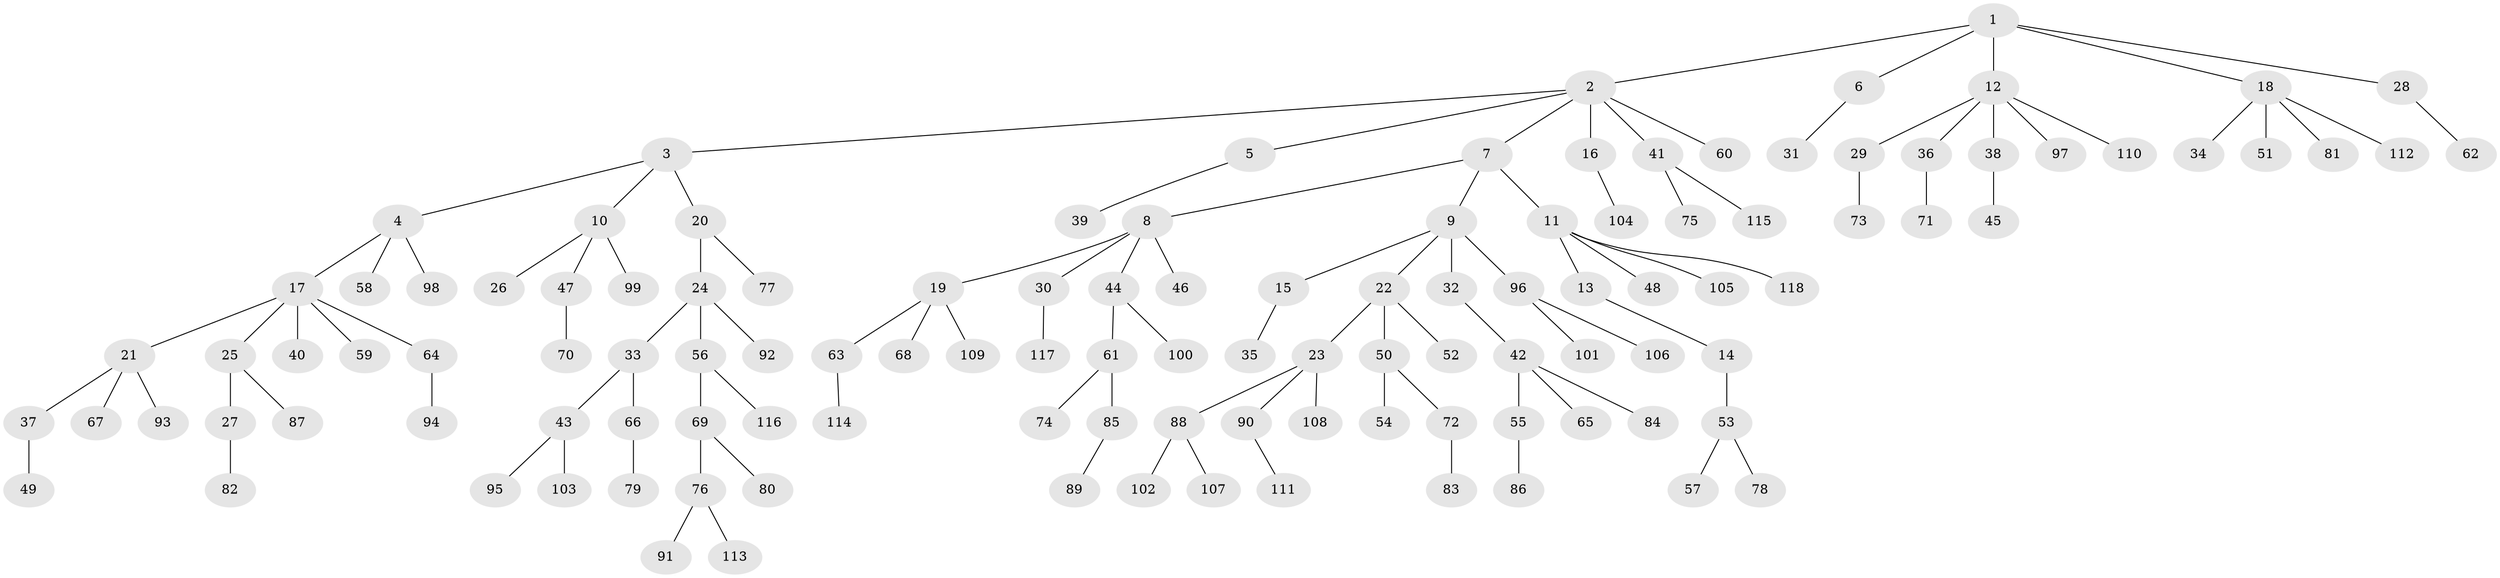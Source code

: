 // Generated by graph-tools (version 1.1) at 2025/50/03/09/25 03:50:21]
// undirected, 118 vertices, 117 edges
graph export_dot {
graph [start="1"]
  node [color=gray90,style=filled];
  1;
  2;
  3;
  4;
  5;
  6;
  7;
  8;
  9;
  10;
  11;
  12;
  13;
  14;
  15;
  16;
  17;
  18;
  19;
  20;
  21;
  22;
  23;
  24;
  25;
  26;
  27;
  28;
  29;
  30;
  31;
  32;
  33;
  34;
  35;
  36;
  37;
  38;
  39;
  40;
  41;
  42;
  43;
  44;
  45;
  46;
  47;
  48;
  49;
  50;
  51;
  52;
  53;
  54;
  55;
  56;
  57;
  58;
  59;
  60;
  61;
  62;
  63;
  64;
  65;
  66;
  67;
  68;
  69;
  70;
  71;
  72;
  73;
  74;
  75;
  76;
  77;
  78;
  79;
  80;
  81;
  82;
  83;
  84;
  85;
  86;
  87;
  88;
  89;
  90;
  91;
  92;
  93;
  94;
  95;
  96;
  97;
  98;
  99;
  100;
  101;
  102;
  103;
  104;
  105;
  106;
  107;
  108;
  109;
  110;
  111;
  112;
  113;
  114;
  115;
  116;
  117;
  118;
  1 -- 2;
  1 -- 6;
  1 -- 12;
  1 -- 18;
  1 -- 28;
  2 -- 3;
  2 -- 5;
  2 -- 7;
  2 -- 16;
  2 -- 41;
  2 -- 60;
  3 -- 4;
  3 -- 10;
  3 -- 20;
  4 -- 17;
  4 -- 58;
  4 -- 98;
  5 -- 39;
  6 -- 31;
  7 -- 8;
  7 -- 9;
  7 -- 11;
  8 -- 19;
  8 -- 30;
  8 -- 44;
  8 -- 46;
  9 -- 15;
  9 -- 22;
  9 -- 32;
  9 -- 96;
  10 -- 26;
  10 -- 47;
  10 -- 99;
  11 -- 13;
  11 -- 48;
  11 -- 105;
  11 -- 118;
  12 -- 29;
  12 -- 36;
  12 -- 38;
  12 -- 97;
  12 -- 110;
  13 -- 14;
  14 -- 53;
  15 -- 35;
  16 -- 104;
  17 -- 21;
  17 -- 25;
  17 -- 40;
  17 -- 59;
  17 -- 64;
  18 -- 34;
  18 -- 51;
  18 -- 81;
  18 -- 112;
  19 -- 63;
  19 -- 68;
  19 -- 109;
  20 -- 24;
  20 -- 77;
  21 -- 37;
  21 -- 67;
  21 -- 93;
  22 -- 23;
  22 -- 50;
  22 -- 52;
  23 -- 88;
  23 -- 90;
  23 -- 108;
  24 -- 33;
  24 -- 56;
  24 -- 92;
  25 -- 27;
  25 -- 87;
  27 -- 82;
  28 -- 62;
  29 -- 73;
  30 -- 117;
  32 -- 42;
  33 -- 43;
  33 -- 66;
  36 -- 71;
  37 -- 49;
  38 -- 45;
  41 -- 75;
  41 -- 115;
  42 -- 55;
  42 -- 65;
  42 -- 84;
  43 -- 95;
  43 -- 103;
  44 -- 61;
  44 -- 100;
  47 -- 70;
  50 -- 54;
  50 -- 72;
  53 -- 57;
  53 -- 78;
  55 -- 86;
  56 -- 69;
  56 -- 116;
  61 -- 74;
  61 -- 85;
  63 -- 114;
  64 -- 94;
  66 -- 79;
  69 -- 76;
  69 -- 80;
  72 -- 83;
  76 -- 91;
  76 -- 113;
  85 -- 89;
  88 -- 102;
  88 -- 107;
  90 -- 111;
  96 -- 101;
  96 -- 106;
}
